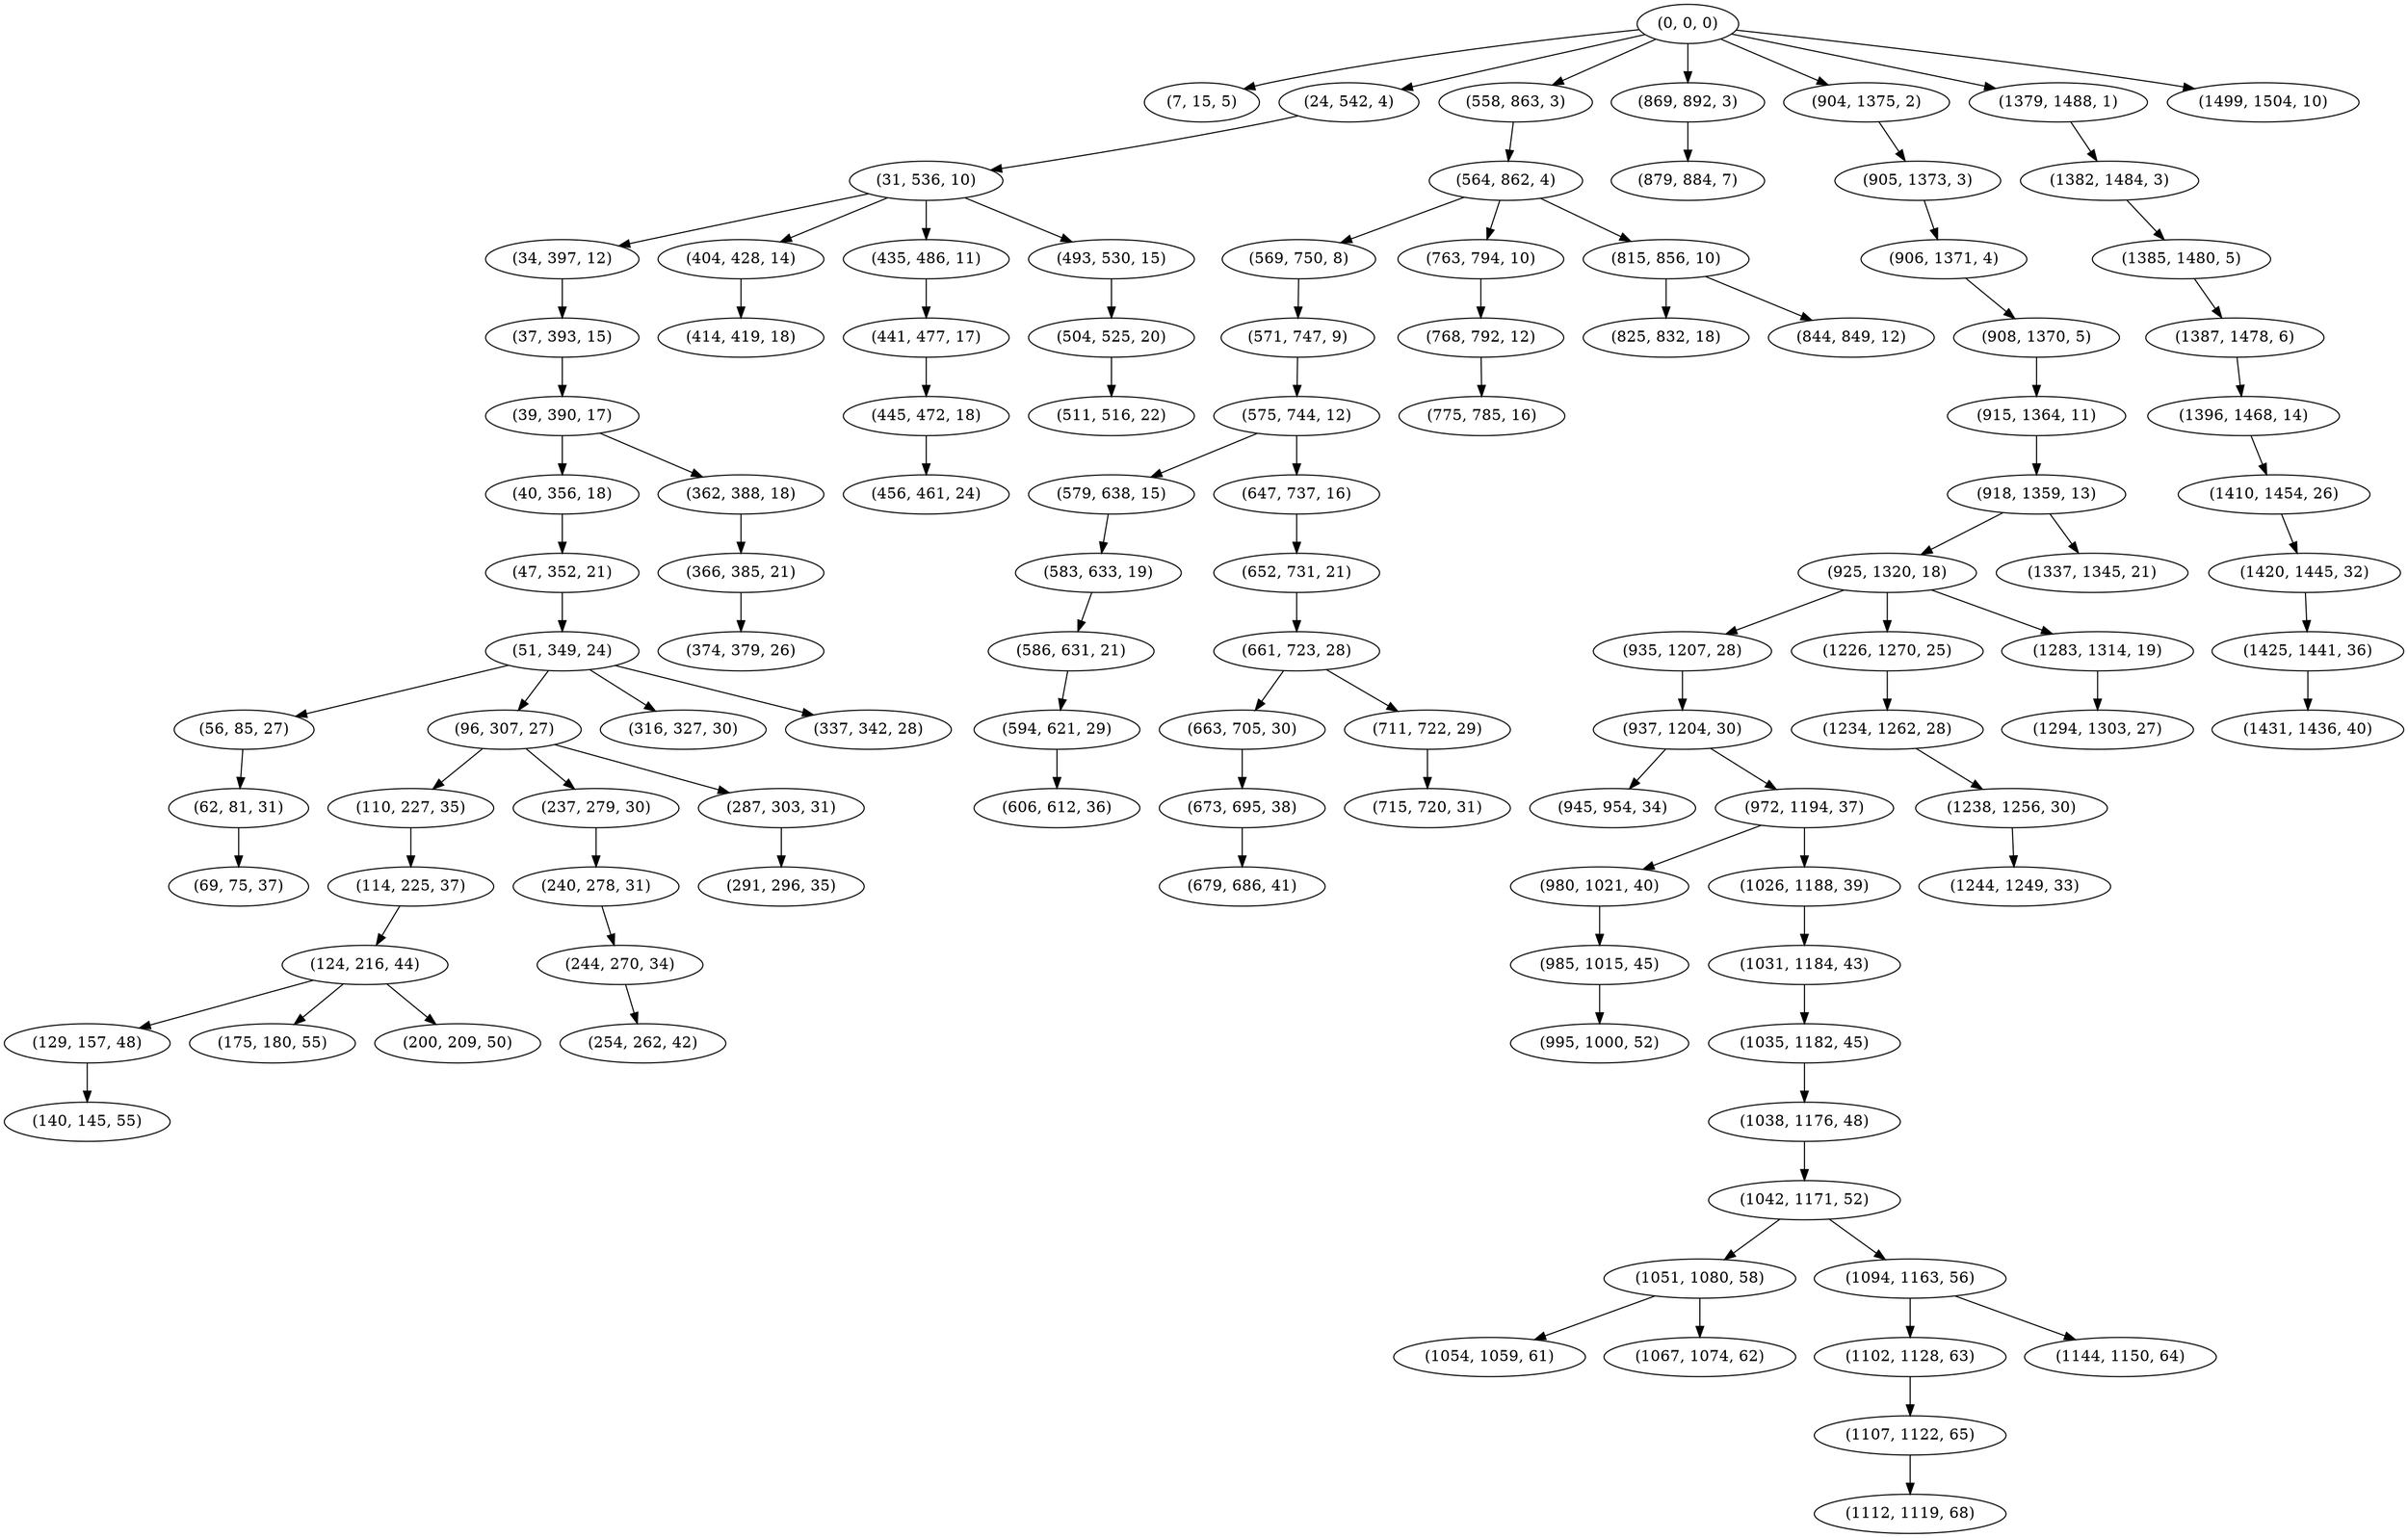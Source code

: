 digraph tree {
    "(0, 0, 0)";
    "(7, 15, 5)";
    "(24, 542, 4)";
    "(31, 536, 10)";
    "(34, 397, 12)";
    "(37, 393, 15)";
    "(39, 390, 17)";
    "(40, 356, 18)";
    "(47, 352, 21)";
    "(51, 349, 24)";
    "(56, 85, 27)";
    "(62, 81, 31)";
    "(69, 75, 37)";
    "(96, 307, 27)";
    "(110, 227, 35)";
    "(114, 225, 37)";
    "(124, 216, 44)";
    "(129, 157, 48)";
    "(140, 145, 55)";
    "(175, 180, 55)";
    "(200, 209, 50)";
    "(237, 279, 30)";
    "(240, 278, 31)";
    "(244, 270, 34)";
    "(254, 262, 42)";
    "(287, 303, 31)";
    "(291, 296, 35)";
    "(316, 327, 30)";
    "(337, 342, 28)";
    "(362, 388, 18)";
    "(366, 385, 21)";
    "(374, 379, 26)";
    "(404, 428, 14)";
    "(414, 419, 18)";
    "(435, 486, 11)";
    "(441, 477, 17)";
    "(445, 472, 18)";
    "(456, 461, 24)";
    "(493, 530, 15)";
    "(504, 525, 20)";
    "(511, 516, 22)";
    "(558, 863, 3)";
    "(564, 862, 4)";
    "(569, 750, 8)";
    "(571, 747, 9)";
    "(575, 744, 12)";
    "(579, 638, 15)";
    "(583, 633, 19)";
    "(586, 631, 21)";
    "(594, 621, 29)";
    "(606, 612, 36)";
    "(647, 737, 16)";
    "(652, 731, 21)";
    "(661, 723, 28)";
    "(663, 705, 30)";
    "(673, 695, 38)";
    "(679, 686, 41)";
    "(711, 722, 29)";
    "(715, 720, 31)";
    "(763, 794, 10)";
    "(768, 792, 12)";
    "(775, 785, 16)";
    "(815, 856, 10)";
    "(825, 832, 18)";
    "(844, 849, 12)";
    "(869, 892, 3)";
    "(879, 884, 7)";
    "(904, 1375, 2)";
    "(905, 1373, 3)";
    "(906, 1371, 4)";
    "(908, 1370, 5)";
    "(915, 1364, 11)";
    "(918, 1359, 13)";
    "(925, 1320, 18)";
    "(935, 1207, 28)";
    "(937, 1204, 30)";
    "(945, 954, 34)";
    "(972, 1194, 37)";
    "(980, 1021, 40)";
    "(985, 1015, 45)";
    "(995, 1000, 52)";
    "(1026, 1188, 39)";
    "(1031, 1184, 43)";
    "(1035, 1182, 45)";
    "(1038, 1176, 48)";
    "(1042, 1171, 52)";
    "(1051, 1080, 58)";
    "(1054, 1059, 61)";
    "(1067, 1074, 62)";
    "(1094, 1163, 56)";
    "(1102, 1128, 63)";
    "(1107, 1122, 65)";
    "(1112, 1119, 68)";
    "(1144, 1150, 64)";
    "(1226, 1270, 25)";
    "(1234, 1262, 28)";
    "(1238, 1256, 30)";
    "(1244, 1249, 33)";
    "(1283, 1314, 19)";
    "(1294, 1303, 27)";
    "(1337, 1345, 21)";
    "(1379, 1488, 1)";
    "(1382, 1484, 3)";
    "(1385, 1480, 5)";
    "(1387, 1478, 6)";
    "(1396, 1468, 14)";
    "(1410, 1454, 26)";
    "(1420, 1445, 32)";
    "(1425, 1441, 36)";
    "(1431, 1436, 40)";
    "(1499, 1504, 10)";
    "(0, 0, 0)" -> "(7, 15, 5)";
    "(0, 0, 0)" -> "(24, 542, 4)";
    "(0, 0, 0)" -> "(558, 863, 3)";
    "(0, 0, 0)" -> "(869, 892, 3)";
    "(0, 0, 0)" -> "(904, 1375, 2)";
    "(0, 0, 0)" -> "(1379, 1488, 1)";
    "(0, 0, 0)" -> "(1499, 1504, 10)";
    "(24, 542, 4)" -> "(31, 536, 10)";
    "(31, 536, 10)" -> "(34, 397, 12)";
    "(31, 536, 10)" -> "(404, 428, 14)";
    "(31, 536, 10)" -> "(435, 486, 11)";
    "(31, 536, 10)" -> "(493, 530, 15)";
    "(34, 397, 12)" -> "(37, 393, 15)";
    "(37, 393, 15)" -> "(39, 390, 17)";
    "(39, 390, 17)" -> "(40, 356, 18)";
    "(39, 390, 17)" -> "(362, 388, 18)";
    "(40, 356, 18)" -> "(47, 352, 21)";
    "(47, 352, 21)" -> "(51, 349, 24)";
    "(51, 349, 24)" -> "(56, 85, 27)";
    "(51, 349, 24)" -> "(96, 307, 27)";
    "(51, 349, 24)" -> "(316, 327, 30)";
    "(51, 349, 24)" -> "(337, 342, 28)";
    "(56, 85, 27)" -> "(62, 81, 31)";
    "(62, 81, 31)" -> "(69, 75, 37)";
    "(96, 307, 27)" -> "(110, 227, 35)";
    "(96, 307, 27)" -> "(237, 279, 30)";
    "(96, 307, 27)" -> "(287, 303, 31)";
    "(110, 227, 35)" -> "(114, 225, 37)";
    "(114, 225, 37)" -> "(124, 216, 44)";
    "(124, 216, 44)" -> "(129, 157, 48)";
    "(124, 216, 44)" -> "(175, 180, 55)";
    "(124, 216, 44)" -> "(200, 209, 50)";
    "(129, 157, 48)" -> "(140, 145, 55)";
    "(237, 279, 30)" -> "(240, 278, 31)";
    "(240, 278, 31)" -> "(244, 270, 34)";
    "(244, 270, 34)" -> "(254, 262, 42)";
    "(287, 303, 31)" -> "(291, 296, 35)";
    "(362, 388, 18)" -> "(366, 385, 21)";
    "(366, 385, 21)" -> "(374, 379, 26)";
    "(404, 428, 14)" -> "(414, 419, 18)";
    "(435, 486, 11)" -> "(441, 477, 17)";
    "(441, 477, 17)" -> "(445, 472, 18)";
    "(445, 472, 18)" -> "(456, 461, 24)";
    "(493, 530, 15)" -> "(504, 525, 20)";
    "(504, 525, 20)" -> "(511, 516, 22)";
    "(558, 863, 3)" -> "(564, 862, 4)";
    "(564, 862, 4)" -> "(569, 750, 8)";
    "(564, 862, 4)" -> "(763, 794, 10)";
    "(564, 862, 4)" -> "(815, 856, 10)";
    "(569, 750, 8)" -> "(571, 747, 9)";
    "(571, 747, 9)" -> "(575, 744, 12)";
    "(575, 744, 12)" -> "(579, 638, 15)";
    "(575, 744, 12)" -> "(647, 737, 16)";
    "(579, 638, 15)" -> "(583, 633, 19)";
    "(583, 633, 19)" -> "(586, 631, 21)";
    "(586, 631, 21)" -> "(594, 621, 29)";
    "(594, 621, 29)" -> "(606, 612, 36)";
    "(647, 737, 16)" -> "(652, 731, 21)";
    "(652, 731, 21)" -> "(661, 723, 28)";
    "(661, 723, 28)" -> "(663, 705, 30)";
    "(661, 723, 28)" -> "(711, 722, 29)";
    "(663, 705, 30)" -> "(673, 695, 38)";
    "(673, 695, 38)" -> "(679, 686, 41)";
    "(711, 722, 29)" -> "(715, 720, 31)";
    "(763, 794, 10)" -> "(768, 792, 12)";
    "(768, 792, 12)" -> "(775, 785, 16)";
    "(815, 856, 10)" -> "(825, 832, 18)";
    "(815, 856, 10)" -> "(844, 849, 12)";
    "(869, 892, 3)" -> "(879, 884, 7)";
    "(904, 1375, 2)" -> "(905, 1373, 3)";
    "(905, 1373, 3)" -> "(906, 1371, 4)";
    "(906, 1371, 4)" -> "(908, 1370, 5)";
    "(908, 1370, 5)" -> "(915, 1364, 11)";
    "(915, 1364, 11)" -> "(918, 1359, 13)";
    "(918, 1359, 13)" -> "(925, 1320, 18)";
    "(918, 1359, 13)" -> "(1337, 1345, 21)";
    "(925, 1320, 18)" -> "(935, 1207, 28)";
    "(925, 1320, 18)" -> "(1226, 1270, 25)";
    "(925, 1320, 18)" -> "(1283, 1314, 19)";
    "(935, 1207, 28)" -> "(937, 1204, 30)";
    "(937, 1204, 30)" -> "(945, 954, 34)";
    "(937, 1204, 30)" -> "(972, 1194, 37)";
    "(972, 1194, 37)" -> "(980, 1021, 40)";
    "(972, 1194, 37)" -> "(1026, 1188, 39)";
    "(980, 1021, 40)" -> "(985, 1015, 45)";
    "(985, 1015, 45)" -> "(995, 1000, 52)";
    "(1026, 1188, 39)" -> "(1031, 1184, 43)";
    "(1031, 1184, 43)" -> "(1035, 1182, 45)";
    "(1035, 1182, 45)" -> "(1038, 1176, 48)";
    "(1038, 1176, 48)" -> "(1042, 1171, 52)";
    "(1042, 1171, 52)" -> "(1051, 1080, 58)";
    "(1042, 1171, 52)" -> "(1094, 1163, 56)";
    "(1051, 1080, 58)" -> "(1054, 1059, 61)";
    "(1051, 1080, 58)" -> "(1067, 1074, 62)";
    "(1094, 1163, 56)" -> "(1102, 1128, 63)";
    "(1094, 1163, 56)" -> "(1144, 1150, 64)";
    "(1102, 1128, 63)" -> "(1107, 1122, 65)";
    "(1107, 1122, 65)" -> "(1112, 1119, 68)";
    "(1226, 1270, 25)" -> "(1234, 1262, 28)";
    "(1234, 1262, 28)" -> "(1238, 1256, 30)";
    "(1238, 1256, 30)" -> "(1244, 1249, 33)";
    "(1283, 1314, 19)" -> "(1294, 1303, 27)";
    "(1379, 1488, 1)" -> "(1382, 1484, 3)";
    "(1382, 1484, 3)" -> "(1385, 1480, 5)";
    "(1385, 1480, 5)" -> "(1387, 1478, 6)";
    "(1387, 1478, 6)" -> "(1396, 1468, 14)";
    "(1396, 1468, 14)" -> "(1410, 1454, 26)";
    "(1410, 1454, 26)" -> "(1420, 1445, 32)";
    "(1420, 1445, 32)" -> "(1425, 1441, 36)";
    "(1425, 1441, 36)" -> "(1431, 1436, 40)";
}
